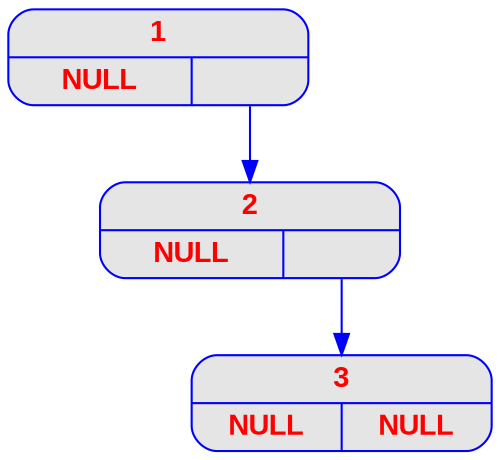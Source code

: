 digraph equilibrer_arbre3_original {
	node [
		fontname  = "Arial bold" 
		fontsize  = "14"
		fontcolor = "red"
		style     = "rounded, filled"
		shape     = "record"
		fillcolor = "grey90"
		color     = "blue"
		width     = "2"
	]

	edge [
		color     = "blue"
	]

1 [label = "{<c> 1 | { <g> | <d>}}"];
1 [label = "{<c> 1 | { <g> NULL | <d>}}"];
1:d -> 2;
2 [label = "{<c> 2 | { <g> | <d>}}"];
2 [label = "{<c> 2 | { <g> NULL | <d>}}"];
2:d -> 3;
3 [label = "{<c> 3 | { <g> | <d>}}"];
3 [label = "{<c> 3 | { <g> NULL | <d> NULL}}"];
}
